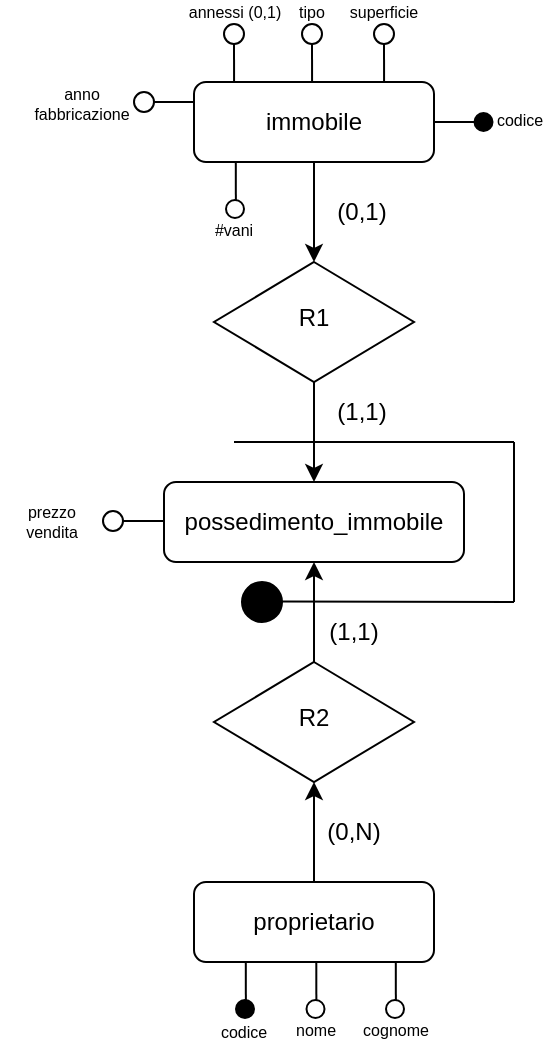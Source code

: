 <mxfile version="17.4.3" type="device"><diagram id="C5RBs43oDa-KdzZeNtuy" name="Page-1"><mxGraphModel dx="981" dy="526" grid="1" gridSize="10" guides="1" tooltips="1" connect="1" arrows="1" fold="1" page="1" pageScale="1" pageWidth="827" pageHeight="1169" math="0" shadow="0"><root><mxCell id="WIyWlLk6GJQsqaUBKTNV-0"/><mxCell id="WIyWlLk6GJQsqaUBKTNV-1" parent="WIyWlLk6GJQsqaUBKTNV-0"/><mxCell id="VeWScJDRUEzwYKbG-7Xj-2" style="edgeStyle=orthogonalEdgeStyle;rounded=0;orthogonalLoop=1;jettySize=auto;html=1;exitX=0.5;exitY=1;exitDx=0;exitDy=0;entryX=0.5;entryY=0;entryDx=0;entryDy=0;" edge="1" parent="WIyWlLk6GJQsqaUBKTNV-1" source="WIyWlLk6GJQsqaUBKTNV-3" target="WIyWlLk6GJQsqaUBKTNV-10"><mxGeometry relative="1" as="geometry"/></mxCell><mxCell id="WIyWlLk6GJQsqaUBKTNV-3" value="immobile" style="rounded=1;whiteSpace=wrap;html=1;fontSize=12;glass=0;strokeWidth=1;shadow=0;" parent="WIyWlLk6GJQsqaUBKTNV-1" vertex="1"><mxGeometry x="360" y="60" width="120" height="40" as="geometry"/></mxCell><mxCell id="VeWScJDRUEzwYKbG-7Xj-4" style="edgeStyle=orthogonalEdgeStyle;rounded=0;orthogonalLoop=1;jettySize=auto;html=1;exitX=0.5;exitY=0;exitDx=0;exitDy=0;entryX=0.5;entryY=1;entryDx=0;entryDy=0;" edge="1" parent="WIyWlLk6GJQsqaUBKTNV-1" source="WIyWlLk6GJQsqaUBKTNV-7" target="VeWScJDRUEzwYKbG-7Xj-0"><mxGeometry relative="1" as="geometry"/></mxCell><mxCell id="WIyWlLk6GJQsqaUBKTNV-7" value="proprietario" style="rounded=1;whiteSpace=wrap;html=1;fontSize=12;glass=0;strokeWidth=1;shadow=0;" parent="WIyWlLk6GJQsqaUBKTNV-1" vertex="1"><mxGeometry x="360" y="460" width="120" height="40" as="geometry"/></mxCell><mxCell id="VeWScJDRUEzwYKbG-7Xj-3" style="edgeStyle=orthogonalEdgeStyle;rounded=0;orthogonalLoop=1;jettySize=auto;html=1;exitX=0.5;exitY=1;exitDx=0;exitDy=0;entryX=0.5;entryY=0;entryDx=0;entryDy=0;" edge="1" parent="WIyWlLk6GJQsqaUBKTNV-1" source="WIyWlLk6GJQsqaUBKTNV-10" target="WIyWlLk6GJQsqaUBKTNV-11"><mxGeometry relative="1" as="geometry"/></mxCell><mxCell id="WIyWlLk6GJQsqaUBKTNV-10" value="R1" style="rhombus;whiteSpace=wrap;html=1;shadow=0;fontFamily=Helvetica;fontSize=12;align=center;strokeWidth=1;spacing=6;spacingTop=-4;" parent="WIyWlLk6GJQsqaUBKTNV-1" vertex="1"><mxGeometry x="370" y="150" width="100" height="60" as="geometry"/></mxCell><mxCell id="WIyWlLk6GJQsqaUBKTNV-11" value="possedimento_immobile" style="rounded=1;whiteSpace=wrap;html=1;fontSize=12;glass=0;strokeWidth=1;shadow=0;" parent="WIyWlLk6GJQsqaUBKTNV-1" vertex="1"><mxGeometry x="345" y="260" width="150" height="40" as="geometry"/></mxCell><mxCell id="VeWScJDRUEzwYKbG-7Xj-5" style="edgeStyle=orthogonalEdgeStyle;rounded=0;orthogonalLoop=1;jettySize=auto;html=1;exitX=0.5;exitY=0;exitDx=0;exitDy=0;entryX=0.5;entryY=1;entryDx=0;entryDy=0;" edge="1" parent="WIyWlLk6GJQsqaUBKTNV-1" source="VeWScJDRUEzwYKbG-7Xj-0" target="WIyWlLk6GJQsqaUBKTNV-11"><mxGeometry relative="1" as="geometry"/></mxCell><mxCell id="VeWScJDRUEzwYKbG-7Xj-0" value="R2" style="rhombus;whiteSpace=wrap;html=1;shadow=0;fontFamily=Helvetica;fontSize=12;align=center;strokeWidth=1;spacing=6;spacingTop=-4;" vertex="1" parent="WIyWlLk6GJQsqaUBKTNV-1"><mxGeometry x="370" y="350" width="100" height="60" as="geometry"/></mxCell><mxCell id="VeWScJDRUEzwYKbG-7Xj-6" value="" style="ellipse;whiteSpace=wrap;html=1;aspect=fixed;fillColor=#000000;" vertex="1" parent="WIyWlLk6GJQsqaUBKTNV-1"><mxGeometry x="384" y="310" width="20" height="20" as="geometry"/></mxCell><mxCell id="VeWScJDRUEzwYKbG-7Xj-7" value="" style="endArrow=none;html=1;rounded=0;" edge="1" parent="WIyWlLk6GJQsqaUBKTNV-1"><mxGeometry width="50" height="50" relative="1" as="geometry"><mxPoint x="404" y="319.71" as="sourcePoint"/><mxPoint x="520" y="320" as="targetPoint"/></mxGeometry></mxCell><mxCell id="VeWScJDRUEzwYKbG-7Xj-8" value="(0,N)" style="text;html=1;strokeColor=none;fillColor=none;align=center;verticalAlign=middle;whiteSpace=wrap;rounded=0;" vertex="1" parent="WIyWlLk6GJQsqaUBKTNV-1"><mxGeometry x="410" y="420" width="60" height="30" as="geometry"/></mxCell><mxCell id="VeWScJDRUEzwYKbG-7Xj-9" value="(1,1)" style="text;html=1;strokeColor=none;fillColor=none;align=center;verticalAlign=middle;whiteSpace=wrap;rounded=0;" vertex="1" parent="WIyWlLk6GJQsqaUBKTNV-1"><mxGeometry x="410" y="320" width="60" height="30" as="geometry"/></mxCell><mxCell id="VeWScJDRUEzwYKbG-7Xj-10" value="(1,1)" style="text;html=1;strokeColor=none;fillColor=none;align=center;verticalAlign=middle;whiteSpace=wrap;rounded=0;" vertex="1" parent="WIyWlLk6GJQsqaUBKTNV-1"><mxGeometry x="414" y="210" width="60" height="30" as="geometry"/></mxCell><mxCell id="VeWScJDRUEzwYKbG-7Xj-12" value="" style="endArrow=none;html=1;rounded=0;" edge="1" parent="WIyWlLk6GJQsqaUBKTNV-1"><mxGeometry width="50" height="50" relative="1" as="geometry"><mxPoint x="380" y="240" as="sourcePoint"/><mxPoint x="520" y="240" as="targetPoint"/></mxGeometry></mxCell><mxCell id="VeWScJDRUEzwYKbG-7Xj-14" value="" style="endArrow=none;html=1;rounded=0;" edge="1" parent="WIyWlLk6GJQsqaUBKTNV-1"><mxGeometry width="50" height="50" relative="1" as="geometry"><mxPoint x="520" y="320" as="sourcePoint"/><mxPoint x="520" y="240" as="targetPoint"/></mxGeometry></mxCell><mxCell id="VeWScJDRUEzwYKbG-7Xj-16" value="(0,1)" style="text;html=1;strokeColor=none;fillColor=none;align=center;verticalAlign=middle;whiteSpace=wrap;rounded=0;" vertex="1" parent="WIyWlLk6GJQsqaUBKTNV-1"><mxGeometry x="414" y="110" width="60" height="30" as="geometry"/></mxCell><mxCell id="VeWScJDRUEzwYKbG-7Xj-28" value="" style="endArrow=none;html=1;rounded=0;exitX=0;exitY=0.25;exitDx=0;exitDy=0;" edge="1" parent="WIyWlLk6GJQsqaUBKTNV-1" source="WIyWlLk6GJQsqaUBKTNV-3"><mxGeometry width="50" height="50" relative="1" as="geometry"><mxPoint x="320.68" y="99.36" as="sourcePoint"/><mxPoint x="340.0" y="70" as="targetPoint"/></mxGeometry></mxCell><mxCell id="VeWScJDRUEzwYKbG-7Xj-31" value="" style="ellipse;whiteSpace=wrap;html=1;aspect=fixed;fontSize=8;strokeWidth=1;fillColor=#FFFFFF;" vertex="1" parent="WIyWlLk6GJQsqaUBKTNV-1"><mxGeometry x="330" y="65" width="10" height="10" as="geometry"/></mxCell><mxCell id="VeWScJDRUEzwYKbG-7Xj-32" value="anno&lt;br&gt;fabbricazione" style="text;html=1;strokeColor=none;fillColor=none;align=center;verticalAlign=middle;whiteSpace=wrap;rounded=0;fontSize=8;" vertex="1" parent="WIyWlLk6GJQsqaUBKTNV-1"><mxGeometry x="279" y="58" width="50" height="25" as="geometry"/></mxCell><mxCell id="VeWScJDRUEzwYKbG-7Xj-35" value="" style="endArrow=none;html=1;rounded=0;exitX=0.167;exitY=0;exitDx=0;exitDy=0;exitPerimeter=0;" edge="1" parent="WIyWlLk6GJQsqaUBKTNV-1" source="WIyWlLk6GJQsqaUBKTNV-3"><mxGeometry width="50" height="50" relative="1" as="geometry"><mxPoint x="380.04" y="60" as="sourcePoint"/><mxPoint x="380" y="41" as="targetPoint"/></mxGeometry></mxCell><mxCell id="VeWScJDRUEzwYKbG-7Xj-39" value="" style="ellipse;whiteSpace=wrap;html=1;aspect=fixed;fontSize=8;strokeWidth=1;fillColor=#FFFFFF;" vertex="1" parent="WIyWlLk6GJQsqaUBKTNV-1"><mxGeometry x="375" y="31" width="10" height="10" as="geometry"/></mxCell><mxCell id="VeWScJDRUEzwYKbG-7Xj-40" value="" style="endArrow=none;html=1;rounded=0;exitX=0.167;exitY=0;exitDx=0;exitDy=0;exitPerimeter=0;" edge="1" parent="WIyWlLk6GJQsqaUBKTNV-1"><mxGeometry width="50" height="50" relative="1" as="geometry"><mxPoint x="419.04" y="60" as="sourcePoint"/><mxPoint x="419" y="41" as="targetPoint"/></mxGeometry></mxCell><mxCell id="VeWScJDRUEzwYKbG-7Xj-41" value="" style="ellipse;whiteSpace=wrap;html=1;aspect=fixed;fontSize=8;strokeWidth=1;fillColor=#FFFFFF;" vertex="1" parent="WIyWlLk6GJQsqaUBKTNV-1"><mxGeometry x="414" y="31" width="10" height="10" as="geometry"/></mxCell><mxCell id="VeWScJDRUEzwYKbG-7Xj-42" value="" style="endArrow=none;html=1;rounded=0;exitX=0.167;exitY=0;exitDx=0;exitDy=0;exitPerimeter=0;" edge="1" parent="WIyWlLk6GJQsqaUBKTNV-1"><mxGeometry width="50" height="50" relative="1" as="geometry"><mxPoint x="455.04" y="60" as="sourcePoint"/><mxPoint x="455" y="41" as="targetPoint"/></mxGeometry></mxCell><mxCell id="VeWScJDRUEzwYKbG-7Xj-43" value="" style="ellipse;whiteSpace=wrap;html=1;aspect=fixed;fontSize=8;strokeWidth=1;fillColor=#FFFFFF;" vertex="1" parent="WIyWlLk6GJQsqaUBKTNV-1"><mxGeometry x="450" y="31" width="10" height="10" as="geometry"/></mxCell><mxCell id="VeWScJDRUEzwYKbG-7Xj-44" value="" style="endArrow=none;html=1;rounded=0;exitX=0.167;exitY=0;exitDx=0;exitDy=0;exitPerimeter=0;" edge="1" parent="WIyWlLk6GJQsqaUBKTNV-1"><mxGeometry width="50" height="50" relative="1" as="geometry"><mxPoint x="380.93" y="119" as="sourcePoint"/><mxPoint x="380.89" y="100" as="targetPoint"/></mxGeometry></mxCell><mxCell id="VeWScJDRUEzwYKbG-7Xj-45" value="" style="ellipse;whiteSpace=wrap;html=1;aspect=fixed;fontSize=8;strokeWidth=1;fillColor=#FFFFFF;" vertex="1" parent="WIyWlLk6GJQsqaUBKTNV-1"><mxGeometry x="376" y="119" width="9" height="9" as="geometry"/></mxCell><mxCell id="VeWScJDRUEzwYKbG-7Xj-46" value="#vani" style="text;html=1;strokeColor=none;fillColor=none;align=center;verticalAlign=middle;whiteSpace=wrap;rounded=0;fontSize=8;" vertex="1" parent="WIyWlLk6GJQsqaUBKTNV-1"><mxGeometry x="370" y="129" width="19.5" height="9" as="geometry"/></mxCell><mxCell id="VeWScJDRUEzwYKbG-7Xj-47" value="tipo" style="text;html=1;strokeColor=none;fillColor=none;align=center;verticalAlign=middle;whiteSpace=wrap;rounded=0;fontSize=8;" vertex="1" parent="WIyWlLk6GJQsqaUBKTNV-1"><mxGeometry x="409.25" y="20" width="19.5" height="9" as="geometry"/></mxCell><mxCell id="VeWScJDRUEzwYKbG-7Xj-48" value="superficie" style="text;html=1;strokeColor=none;fillColor=none;align=center;verticalAlign=middle;whiteSpace=wrap;rounded=0;fontSize=8;" vertex="1" parent="WIyWlLk6GJQsqaUBKTNV-1"><mxGeometry x="445.25" y="20" width="19.5" height="9" as="geometry"/></mxCell><mxCell id="VeWScJDRUEzwYKbG-7Xj-49" value="annessi (0,1)" style="text;html=1;strokeColor=none;fillColor=none;align=center;verticalAlign=middle;whiteSpace=wrap;rounded=0;fontSize=8;" vertex="1" parent="WIyWlLk6GJQsqaUBKTNV-1"><mxGeometry x="355.88" y="20" width="49.25" height="9" as="geometry"/></mxCell><mxCell id="VeWScJDRUEzwYKbG-7Xj-51" value="" style="endArrow=none;html=1;rounded=0;exitX=0.167;exitY=0;exitDx=0;exitDy=0;exitPerimeter=0;" edge="1" parent="WIyWlLk6GJQsqaUBKTNV-1"><mxGeometry width="50" height="50" relative="1" as="geometry"><mxPoint x="385.93" y="519" as="sourcePoint"/><mxPoint x="385.89" y="500" as="targetPoint"/></mxGeometry></mxCell><mxCell id="VeWScJDRUEzwYKbG-7Xj-52" value="" style="ellipse;whiteSpace=wrap;html=1;aspect=fixed;fontSize=8;strokeWidth=1;fillColor=#000000;" vertex="1" parent="WIyWlLk6GJQsqaUBKTNV-1"><mxGeometry x="381" y="519" width="9" height="9" as="geometry"/></mxCell><mxCell id="VeWScJDRUEzwYKbG-7Xj-53" value="codice" style="text;html=1;strokeColor=none;fillColor=none;align=center;verticalAlign=middle;whiteSpace=wrap;rounded=0;fontSize=8;" vertex="1" parent="WIyWlLk6GJQsqaUBKTNV-1"><mxGeometry x="375" y="530" width="19.5" height="9" as="geometry"/></mxCell><mxCell id="VeWScJDRUEzwYKbG-7Xj-54" value="" style="endArrow=none;html=1;rounded=0;exitX=0.167;exitY=0;exitDx=0;exitDy=0;exitPerimeter=0;" edge="1" parent="WIyWlLk6GJQsqaUBKTNV-1"><mxGeometry width="50" height="50" relative="1" as="geometry"><mxPoint x="421.18" y="519" as="sourcePoint"/><mxPoint x="421.14" y="500" as="targetPoint"/></mxGeometry></mxCell><mxCell id="VeWScJDRUEzwYKbG-7Xj-55" value="" style="ellipse;whiteSpace=wrap;html=1;aspect=fixed;fontSize=8;strokeWidth=1;fillColor=#FFFFFF;" vertex="1" parent="WIyWlLk6GJQsqaUBKTNV-1"><mxGeometry x="416.25" y="519" width="9" height="9" as="geometry"/></mxCell><mxCell id="VeWScJDRUEzwYKbG-7Xj-56" value="nome" style="text;html=1;strokeColor=none;fillColor=none;align=center;verticalAlign=middle;whiteSpace=wrap;rounded=0;fontSize=8;" vertex="1" parent="WIyWlLk6GJQsqaUBKTNV-1"><mxGeometry x="411.25" y="529" width="19.5" height="9" as="geometry"/></mxCell><mxCell id="VeWScJDRUEzwYKbG-7Xj-57" value="" style="endArrow=none;html=1;rounded=0;exitX=0.167;exitY=0;exitDx=0;exitDy=0;exitPerimeter=0;" edge="1" parent="WIyWlLk6GJQsqaUBKTNV-1"><mxGeometry width="50" height="50" relative="1" as="geometry"><mxPoint x="460.93" y="519" as="sourcePoint"/><mxPoint x="460.89" y="500" as="targetPoint"/></mxGeometry></mxCell><mxCell id="VeWScJDRUEzwYKbG-7Xj-58" value="" style="ellipse;whiteSpace=wrap;html=1;aspect=fixed;fontSize=8;strokeWidth=1;fillColor=#FFFFFF;" vertex="1" parent="WIyWlLk6GJQsqaUBKTNV-1"><mxGeometry x="456" y="519" width="9" height="9" as="geometry"/></mxCell><mxCell id="VeWScJDRUEzwYKbG-7Xj-59" value="cognome" style="text;html=1;strokeColor=none;fillColor=none;align=center;verticalAlign=middle;whiteSpace=wrap;rounded=0;fontSize=8;" vertex="1" parent="WIyWlLk6GJQsqaUBKTNV-1"><mxGeometry x="451" y="529" width="19.5" height="9" as="geometry"/></mxCell><mxCell id="VeWScJDRUEzwYKbG-7Xj-64" value="" style="endArrow=none;html=1;rounded=0;exitX=0.167;exitY=0;exitDx=0;exitDy=0;exitPerimeter=0;" edge="1" parent="WIyWlLk6GJQsqaUBKTNV-1"><mxGeometry width="50" height="50" relative="1" as="geometry"><mxPoint x="500.04" y="80" as="sourcePoint"/><mxPoint x="480" y="80" as="targetPoint"/></mxGeometry></mxCell><mxCell id="VeWScJDRUEzwYKbG-7Xj-65" value="" style="ellipse;whiteSpace=wrap;html=1;aspect=fixed;fontSize=8;strokeWidth=1;fillColor=#000000;" vertex="1" parent="WIyWlLk6GJQsqaUBKTNV-1"><mxGeometry x="500.25" y="75.5" width="9" height="9" as="geometry"/></mxCell><mxCell id="VeWScJDRUEzwYKbG-7Xj-66" value="codice" style="text;html=1;strokeColor=none;fillColor=none;align=center;verticalAlign=middle;whiteSpace=wrap;rounded=0;fontSize=8;" vertex="1" parent="WIyWlLk6GJQsqaUBKTNV-1"><mxGeometry x="513" y="74.5" width="19.5" height="9" as="geometry"/></mxCell><mxCell id="VeWScJDRUEzwYKbG-7Xj-67" value="" style="endArrow=none;html=1;rounded=0;exitX=0;exitY=0.25;exitDx=0;exitDy=0;" edge="1" parent="WIyWlLk6GJQsqaUBKTNV-1"><mxGeometry width="50" height="50" relative="1" as="geometry"><mxPoint x="344.5" y="279.5" as="sourcePoint"/><mxPoint x="324.5" y="279.5" as="targetPoint"/></mxGeometry></mxCell><mxCell id="VeWScJDRUEzwYKbG-7Xj-68" value="" style="ellipse;whiteSpace=wrap;html=1;aspect=fixed;fontSize=8;strokeWidth=1;fillColor=#FFFFFF;" vertex="1" parent="WIyWlLk6GJQsqaUBKTNV-1"><mxGeometry x="314.5" y="274.5" width="10" height="10" as="geometry"/></mxCell><mxCell id="VeWScJDRUEzwYKbG-7Xj-69" value="prezzo&lt;br&gt;vendita" style="text;html=1;strokeColor=none;fillColor=none;align=center;verticalAlign=middle;whiteSpace=wrap;rounded=0;fontSize=8;" vertex="1" parent="WIyWlLk6GJQsqaUBKTNV-1"><mxGeometry x="263.5" y="267.5" width="50" height="25" as="geometry"/></mxCell></root></mxGraphModel></diagram></mxfile>
